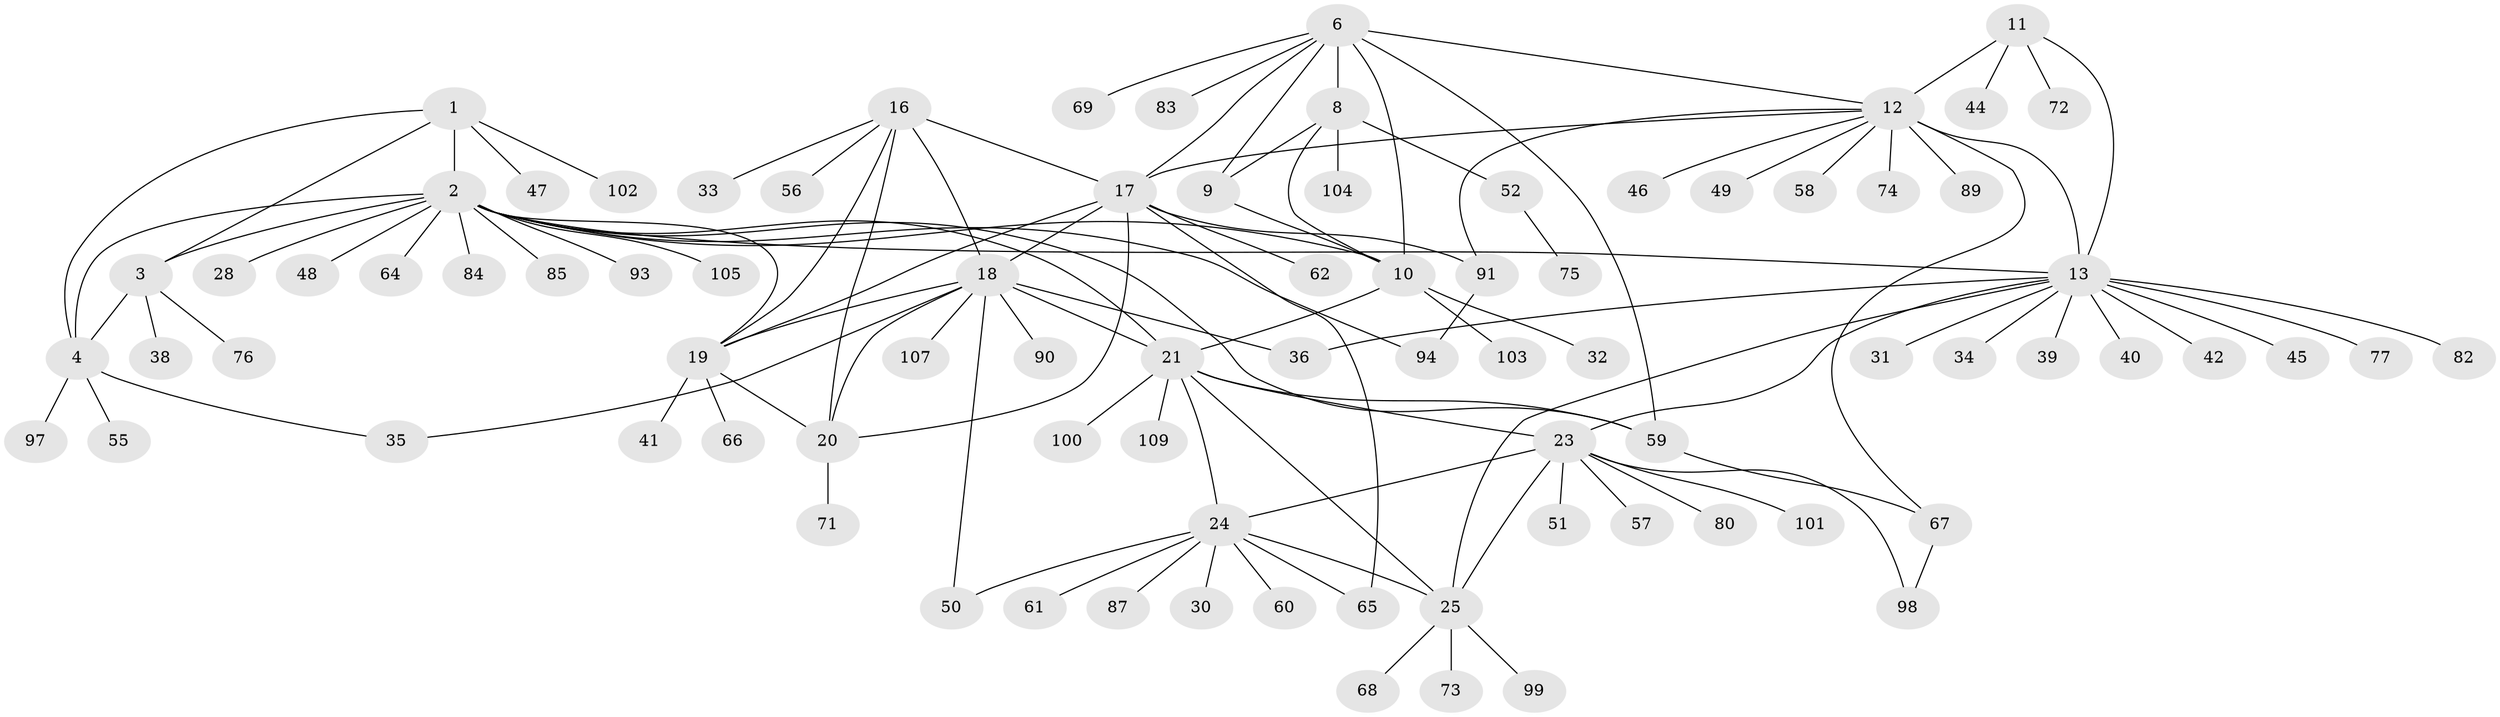 // original degree distribution, {7: 0.05504587155963303, 8: 0.05504587155963303, 13: 0.009174311926605505, 6: 0.01834862385321101, 4: 0.027522935779816515, 9: 0.03669724770642202, 11: 0.01834862385321101, 10: 0.01834862385321101, 5: 0.009174311926605505, 1: 0.6055045871559633, 2: 0.12844036697247707, 3: 0.01834862385321101}
// Generated by graph-tools (version 1.1) at 2025/11/02/27/25 16:11:32]
// undirected, 85 vertices, 117 edges
graph export_dot {
graph [start="1"]
  node [color=gray90,style=filled];
  1 [super="+29"];
  2 [super="+5"];
  3 [super="+106"];
  4 [super="+79"];
  6 [super="+7"];
  8 [super="+26"];
  9;
  10 [super="+78"];
  11 [super="+37"];
  12 [super="+14"];
  13 [super="+15"];
  16 [super="+96"];
  17 [super="+88"];
  18 [super="+54"];
  19 [super="+43"];
  20 [super="+27"];
  21 [super="+22"];
  23 [super="+86"];
  24 [super="+63"];
  25 [super="+53"];
  28;
  30;
  31;
  32;
  33;
  34;
  35;
  36;
  38;
  39 [super="+70"];
  40;
  41;
  42;
  44 [super="+95"];
  45;
  46;
  47;
  48;
  49;
  50;
  51;
  52;
  55;
  56;
  57 [super="+81"];
  58;
  59 [super="+108"];
  60;
  61;
  62;
  64;
  65;
  66;
  67 [super="+92"];
  68;
  69;
  71;
  72;
  73;
  74;
  75;
  76;
  77;
  80;
  82;
  83;
  84;
  85;
  87;
  89;
  90;
  91;
  93;
  94;
  97;
  98;
  99;
  100;
  101;
  102;
  103;
  104;
  105;
  107;
  109;
  1 -- 2 [weight=2];
  1 -- 3;
  1 -- 4;
  1 -- 47;
  1 -- 102;
  2 -- 3 [weight=2];
  2 -- 4 [weight=2];
  2 -- 10;
  2 -- 21;
  2 -- 105;
  2 -- 64;
  2 -- 48;
  2 -- 19;
  2 -- 84;
  2 -- 85;
  2 -- 59;
  2 -- 28;
  2 -- 93;
  2 -- 94;
  2 -- 13;
  3 -- 4;
  3 -- 38;
  3 -- 76;
  4 -- 35;
  4 -- 55;
  4 -- 97;
  6 -- 8 [weight=2];
  6 -- 9 [weight=2];
  6 -- 10 [weight=2];
  6 -- 69;
  6 -- 83;
  6 -- 17;
  6 -- 59;
  6 -- 12;
  8 -- 9;
  8 -- 10;
  8 -- 52;
  8 -- 104;
  9 -- 10;
  10 -- 32;
  10 -- 103;
  10 -- 21;
  11 -- 12 [weight=2];
  11 -- 13 [weight=2];
  11 -- 44;
  11 -- 72;
  12 -- 13 [weight=4];
  12 -- 17;
  12 -- 58;
  12 -- 89;
  12 -- 91;
  12 -- 67;
  12 -- 74;
  12 -- 46;
  12 -- 49;
  13 -- 34;
  13 -- 39;
  13 -- 40;
  13 -- 45;
  13 -- 82;
  13 -- 36;
  13 -- 42;
  13 -- 77;
  13 -- 25;
  13 -- 31;
  13 -- 23;
  16 -- 17;
  16 -- 18;
  16 -- 19;
  16 -- 20;
  16 -- 33;
  16 -- 56;
  17 -- 18;
  17 -- 19;
  17 -- 20;
  17 -- 62;
  17 -- 65;
  17 -- 91;
  18 -- 19;
  18 -- 20;
  18 -- 21;
  18 -- 35;
  18 -- 36;
  18 -- 50;
  18 -- 90;
  18 -- 107;
  19 -- 20;
  19 -- 41;
  19 -- 66;
  20 -- 71;
  21 -- 23 [weight=2];
  21 -- 24 [weight=2];
  21 -- 25 [weight=2];
  21 -- 100;
  21 -- 109;
  21 -- 59;
  23 -- 24;
  23 -- 25;
  23 -- 51;
  23 -- 57;
  23 -- 80;
  23 -- 98;
  23 -- 101;
  24 -- 25;
  24 -- 30;
  24 -- 50;
  24 -- 60;
  24 -- 61;
  24 -- 65;
  24 -- 87;
  25 -- 73;
  25 -- 99;
  25 -- 68;
  52 -- 75;
  59 -- 67;
  67 -- 98;
  91 -- 94;
}
